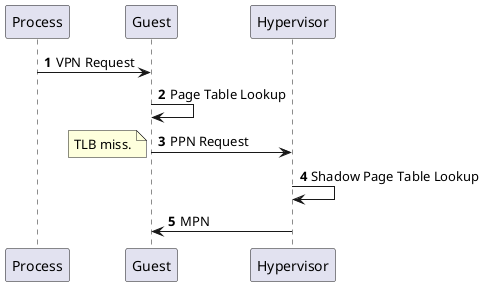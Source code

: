 @startuml

autonumber
Process -> Guest: VPN Request
Guest -> Guest: Page Table Lookup
Guest -> Hypervisor: PPN Request
note left: TLB miss.
Hypervisor -> Hypervisor: Shadow Page Table Lookup
Hypervisor -> Guest: MPN

@enduml